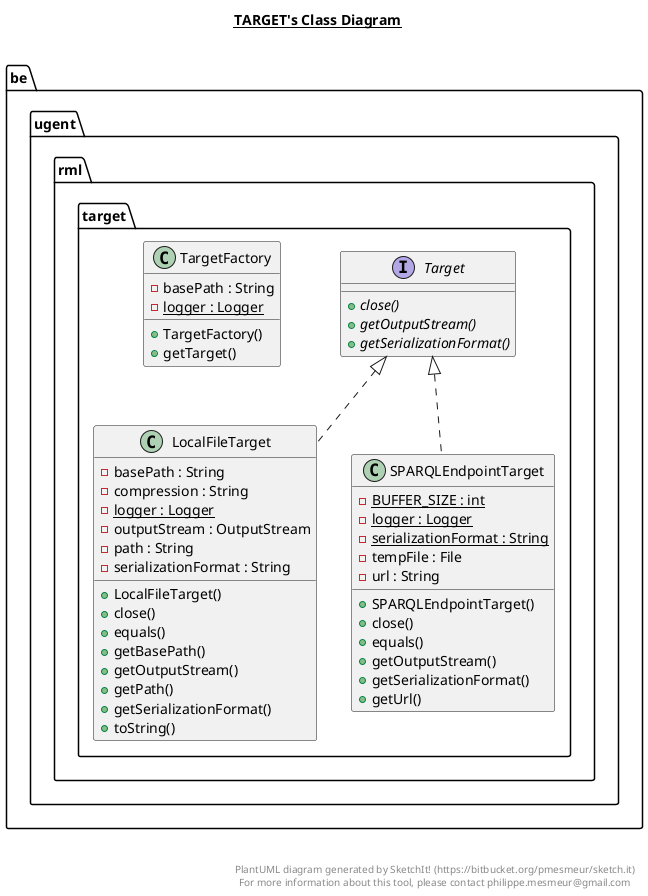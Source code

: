 @startuml

title __TARGET's Class Diagram__\n

  namespace be.ugent.rml {
    namespace target {
      class be.ugent.rml.target.LocalFileTarget {
          - basePath : String
          - compression : String
          {static} - logger : Logger
          - outputStream : OutputStream
          - path : String
          - serializationFormat : String
          + LocalFileTarget()
          + close()
          + equals()
          + getBasePath()
          + getOutputStream()
          + getPath()
          + getSerializationFormat()
          + toString()
      }
    }
  }
  

  namespace be.ugent.rml {
    namespace target {
      class be.ugent.rml.target.SPARQLEndpointTarget {
          {static} - BUFFER_SIZE : int
          {static} - logger : Logger
          {static} - serializationFormat : String
          - tempFile : File
          - url : String
          + SPARQLEndpointTarget()
          + close()
          + equals()
          + getOutputStream()
          + getSerializationFormat()
          + getUrl()
      }
    }
  }
  

  namespace be.ugent.rml {
    namespace target {
      interface be.ugent.rml.target.Target {
          {abstract} + close()
          {abstract} + getOutputStream()
          {abstract} + getSerializationFormat()
      }
    }
  }
  

  namespace be.ugent.rml {
    namespace target {
      class be.ugent.rml.target.TargetFactory {
          - basePath : String
          {static} - logger : Logger
          + TargetFactory()
          + getTarget()
      }
    }
  }
  

  be.ugent.rml.target.LocalFileTarget .up.|> be.ugent.rml.target.Target
  be.ugent.rml.target.SPARQLEndpointTarget .up.|> be.ugent.rml.target.Target


right footer


PlantUML diagram generated by SketchIt! (https://bitbucket.org/pmesmeur/sketch.it)
For more information about this tool, please contact philippe.mesmeur@gmail.com
endfooter

@enduml

